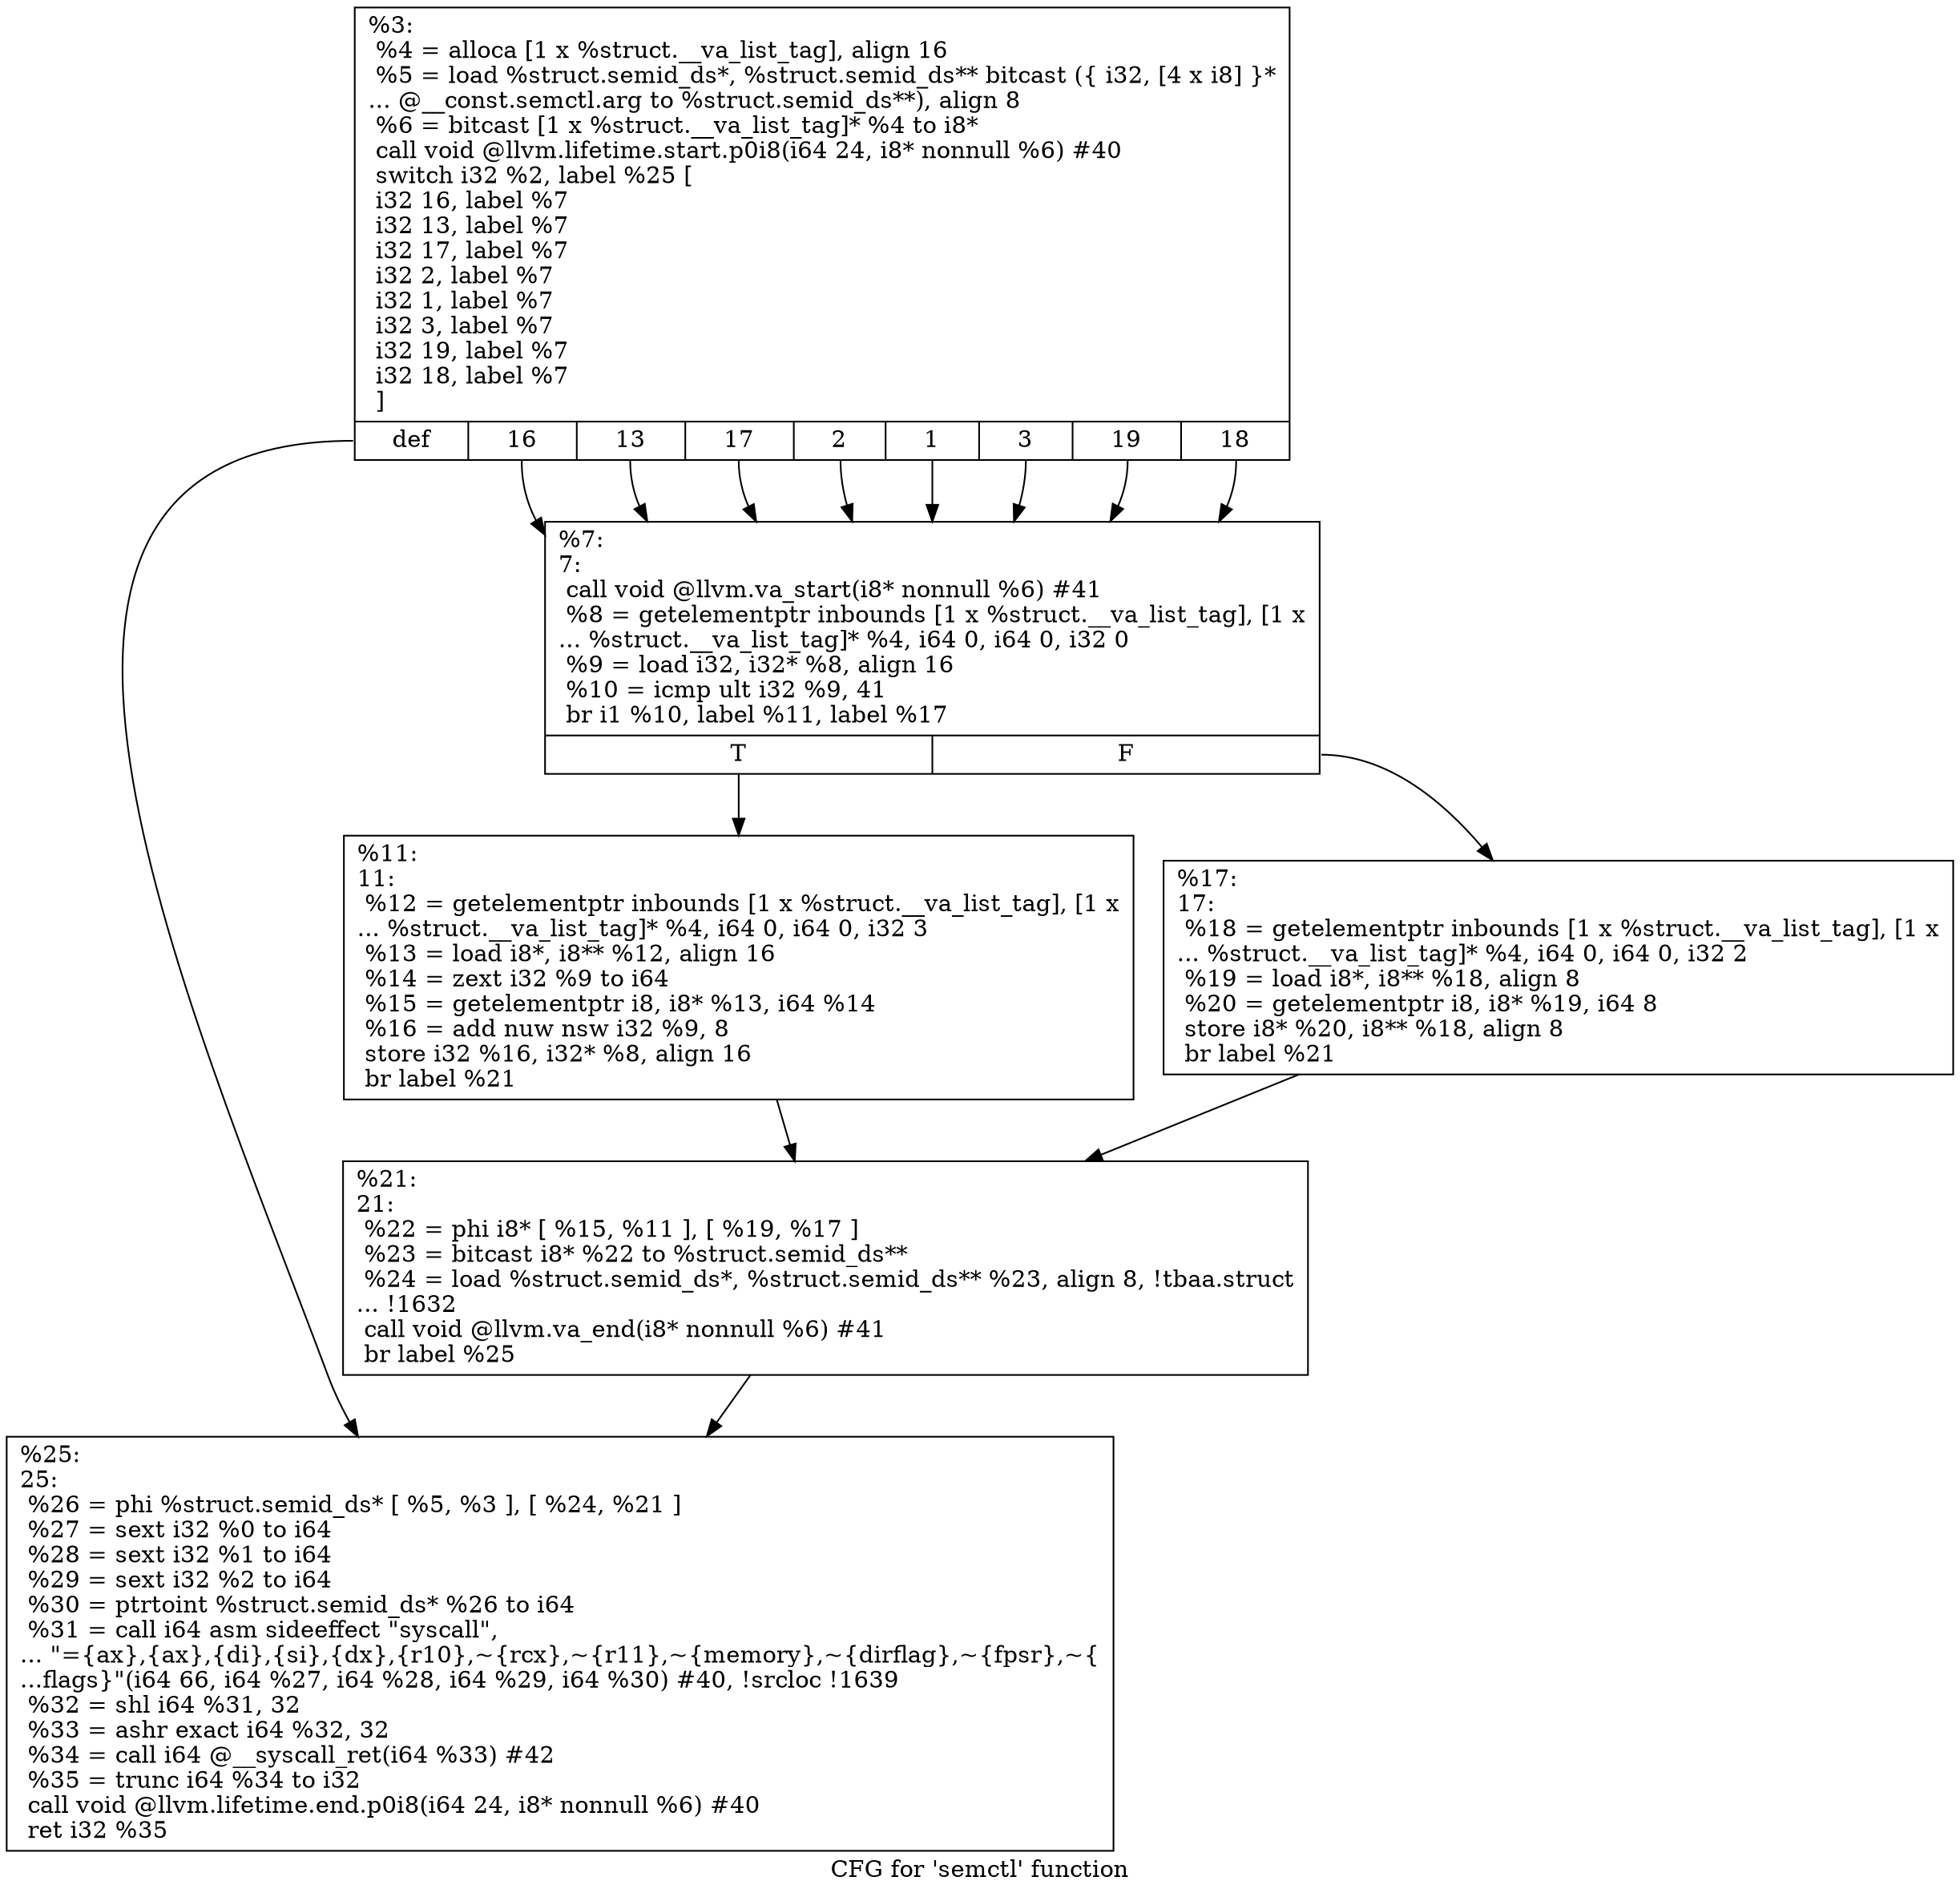 digraph "CFG for 'semctl' function" {
	label="CFG for 'semctl' function";

	Node0x1fa8fb0 [shape=record,label="{%3:\l  %4 = alloca [1 x %struct.__va_list_tag], align 16\l  %5 = load %struct.semid_ds*, %struct.semid_ds** bitcast (\{ i32, [4 x i8] \}*\l... @__const.semctl.arg to %struct.semid_ds**), align 8\l  %6 = bitcast [1 x %struct.__va_list_tag]* %4 to i8*\l  call void @llvm.lifetime.start.p0i8(i64 24, i8* nonnull %6) #40\l  switch i32 %2, label %25 [\l    i32 16, label %7\l    i32 13, label %7\l    i32 17, label %7\l    i32 2, label %7\l    i32 1, label %7\l    i32 3, label %7\l    i32 19, label %7\l    i32 18, label %7\l  ]\l|{<s0>def|<s1>16|<s2>13|<s3>17|<s4>2|<s5>1|<s6>3|<s7>19|<s8>18}}"];
	Node0x1fa8fb0:s0 -> Node0x1fa9200;
	Node0x1fa8fb0:s1 -> Node0x1fa90c0;
	Node0x1fa8fb0:s2 -> Node0x1fa90c0;
	Node0x1fa8fb0:s3 -> Node0x1fa90c0;
	Node0x1fa8fb0:s4 -> Node0x1fa90c0;
	Node0x1fa8fb0:s5 -> Node0x1fa90c0;
	Node0x1fa8fb0:s6 -> Node0x1fa90c0;
	Node0x1fa8fb0:s7 -> Node0x1fa90c0;
	Node0x1fa8fb0:s8 -> Node0x1fa90c0;
	Node0x1fa90c0 [shape=record,label="{%7:\l7:                                                \l  call void @llvm.va_start(i8* nonnull %6) #41\l  %8 = getelementptr inbounds [1 x %struct.__va_list_tag], [1 x\l... %struct.__va_list_tag]* %4, i64 0, i64 0, i32 0\l  %9 = load i32, i32* %8, align 16\l  %10 = icmp ult i32 %9, 41\l  br i1 %10, label %11, label %17\l|{<s0>T|<s1>F}}"];
	Node0x1fa90c0:s0 -> Node0x1fa9110;
	Node0x1fa90c0:s1 -> Node0x1fa9160;
	Node0x1fa9110 [shape=record,label="{%11:\l11:                                               \l  %12 = getelementptr inbounds [1 x %struct.__va_list_tag], [1 x\l... %struct.__va_list_tag]* %4, i64 0, i64 0, i32 3\l  %13 = load i8*, i8** %12, align 16\l  %14 = zext i32 %9 to i64\l  %15 = getelementptr i8, i8* %13, i64 %14\l  %16 = add nuw nsw i32 %9, 8\l  store i32 %16, i32* %8, align 16\l  br label %21\l}"];
	Node0x1fa9110 -> Node0x1fa91b0;
	Node0x1fa9160 [shape=record,label="{%17:\l17:                                               \l  %18 = getelementptr inbounds [1 x %struct.__va_list_tag], [1 x\l... %struct.__va_list_tag]* %4, i64 0, i64 0, i32 2\l  %19 = load i8*, i8** %18, align 8\l  %20 = getelementptr i8, i8* %19, i64 8\l  store i8* %20, i8** %18, align 8\l  br label %21\l}"];
	Node0x1fa9160 -> Node0x1fa91b0;
	Node0x1fa91b0 [shape=record,label="{%21:\l21:                                               \l  %22 = phi i8* [ %15, %11 ], [ %19, %17 ]\l  %23 = bitcast i8* %22 to %struct.semid_ds**\l  %24 = load %struct.semid_ds*, %struct.semid_ds** %23, align 8, !tbaa.struct\l... !1632\l  call void @llvm.va_end(i8* nonnull %6) #41\l  br label %25\l}"];
	Node0x1fa91b0 -> Node0x1fa9200;
	Node0x1fa9200 [shape=record,label="{%25:\l25:                                               \l  %26 = phi %struct.semid_ds* [ %5, %3 ], [ %24, %21 ]\l  %27 = sext i32 %0 to i64\l  %28 = sext i32 %1 to i64\l  %29 = sext i32 %2 to i64\l  %30 = ptrtoint %struct.semid_ds* %26 to i64\l  %31 = call i64 asm sideeffect \"syscall\",\l... \"=\{ax\},\{ax\},\{di\},\{si\},\{dx\},\{r10\},~\{rcx\},~\{r11\},~\{memory\},~\{dirflag\},~\{fpsr\},~\{\l...flags\}\"(i64 66, i64 %27, i64 %28, i64 %29, i64 %30) #40, !srcloc !1639\l  %32 = shl i64 %31, 32\l  %33 = ashr exact i64 %32, 32\l  %34 = call i64 @__syscall_ret(i64 %33) #42\l  %35 = trunc i64 %34 to i32\l  call void @llvm.lifetime.end.p0i8(i64 24, i8* nonnull %6) #40\l  ret i32 %35\l}"];
}
